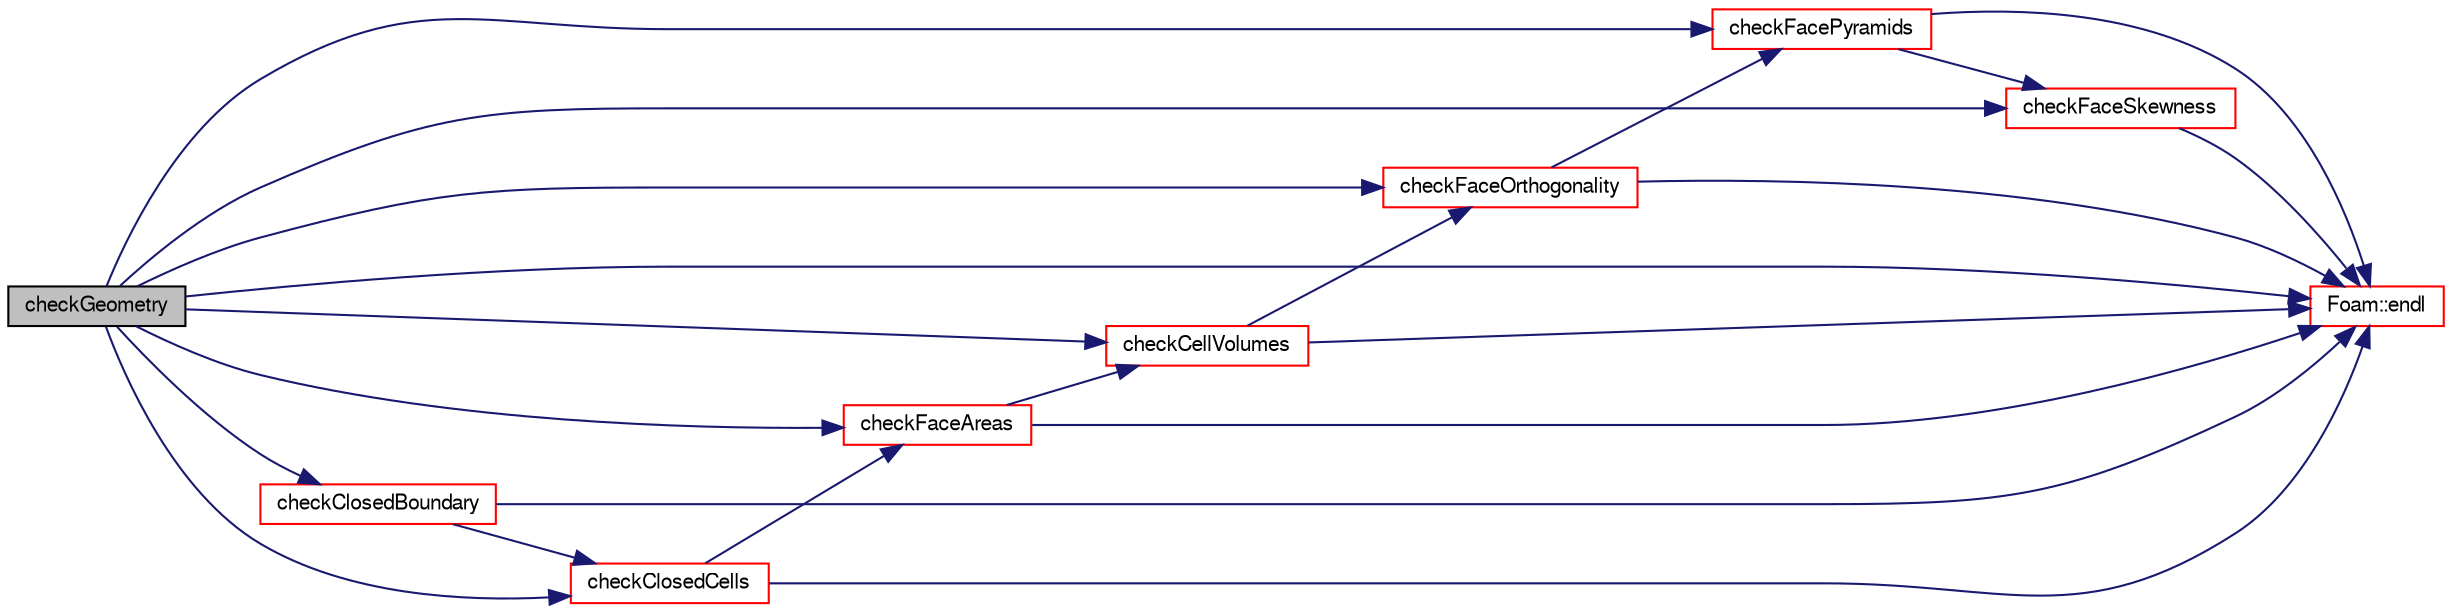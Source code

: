 digraph "checkGeometry"
{
  bgcolor="transparent";
  edge [fontname="FreeSans",fontsize="10",labelfontname="FreeSans",labelfontsize="10"];
  node [fontname="FreeSans",fontsize="10",shape=record];
  rankdir="LR";
  Node51372 [label="checkGeometry",height=0.2,width=0.4,color="black", fillcolor="grey75", style="filled", fontcolor="black"];
  Node51372 -> Node51373 [color="midnightblue",fontsize="10",style="solid",fontname="FreeSans"];
  Node51373 [label="checkCellVolumes",height=0.2,width=0.4,color="red",URL="$a27530.html#aa29ca6f1bc204f12a597314925ce4b19",tooltip="Check for negative cell volumes. "];
  Node51373 -> Node51374 [color="midnightblue",fontsize="10",style="solid",fontname="FreeSans"];
  Node51374 [label="checkFaceOrthogonality",height=0.2,width=0.4,color="red",URL="$a27530.html#a0178c6dd85f4f59b812cb200aec5c065",tooltip="Check for non-orthogonality. "];
  Node51374 -> Node51376 [color="midnightblue",fontsize="10",style="solid",fontname="FreeSans"];
  Node51376 [label="checkFacePyramids",height=0.2,width=0.4,color="red",URL="$a27530.html#a7c528f2c0c4fe0a2faa868e126a4ddef",tooltip="Check face pyramid volume. "];
  Node51376 -> Node51377 [color="midnightblue",fontsize="10",style="solid",fontname="FreeSans"];
  Node51377 [label="checkFaceSkewness",height=0.2,width=0.4,color="red",URL="$a27530.html#abc7996d343e94f1ec0d601d5828d9413",tooltip="Check face skewness. "];
  Node51377 -> Node51398 [color="midnightblue",fontsize="10",style="solid",fontname="FreeSans"];
  Node51398 [label="Foam::endl",height=0.2,width=0.4,color="red",URL="$a21124.html#a2db8fe02a0d3909e9351bb4275b23ce4",tooltip="Add newline and flush stream. "];
  Node51376 -> Node51398 [color="midnightblue",fontsize="10",style="solid",fontname="FreeSans"];
  Node51374 -> Node51398 [color="midnightblue",fontsize="10",style="solid",fontname="FreeSans"];
  Node51373 -> Node51398 [color="midnightblue",fontsize="10",style="solid",fontname="FreeSans"];
  Node51372 -> Node51707 [color="midnightblue",fontsize="10",style="solid",fontname="FreeSans"];
  Node51707 [label="checkClosedBoundary",height=0.2,width=0.4,color="red",URL="$a27530.html#a930bca98a0d534f2dc0f0d0c550011a6",tooltip="Check boundary for closedness. "];
  Node51707 -> Node51708 [color="midnightblue",fontsize="10",style="solid",fontname="FreeSans"];
  Node51708 [label="checkClosedCells",height=0.2,width=0.4,color="red",URL="$a27530.html#af0e7222539cef4406854c6aca017cc11",tooltip="Check cells for closedness. "];
  Node51708 -> Node51709 [color="midnightblue",fontsize="10",style="solid",fontname="FreeSans"];
  Node51709 [label="checkFaceAreas",height=0.2,width=0.4,color="red",URL="$a27530.html#aaa09a8d6d429e13cf0216da363d1da67",tooltip="Check for negative face areas. "];
  Node51709 -> Node51373 [color="midnightblue",fontsize="10",style="solid",fontname="FreeSans"];
  Node51709 -> Node51398 [color="midnightblue",fontsize="10",style="solid",fontname="FreeSans"];
  Node51708 -> Node51398 [color="midnightblue",fontsize="10",style="solid",fontname="FreeSans"];
  Node51707 -> Node51398 [color="midnightblue",fontsize="10",style="solid",fontname="FreeSans"];
  Node51372 -> Node51708 [color="midnightblue",fontsize="10",style="solid",fontname="FreeSans"];
  Node51372 -> Node51709 [color="midnightblue",fontsize="10",style="solid",fontname="FreeSans"];
  Node51372 -> Node51374 [color="midnightblue",fontsize="10",style="solid",fontname="FreeSans"];
  Node51372 -> Node51376 [color="midnightblue",fontsize="10",style="solid",fontname="FreeSans"];
  Node51372 -> Node51377 [color="midnightblue",fontsize="10",style="solid",fontname="FreeSans"];
  Node51372 -> Node51398 [color="midnightblue",fontsize="10",style="solid",fontname="FreeSans"];
}
